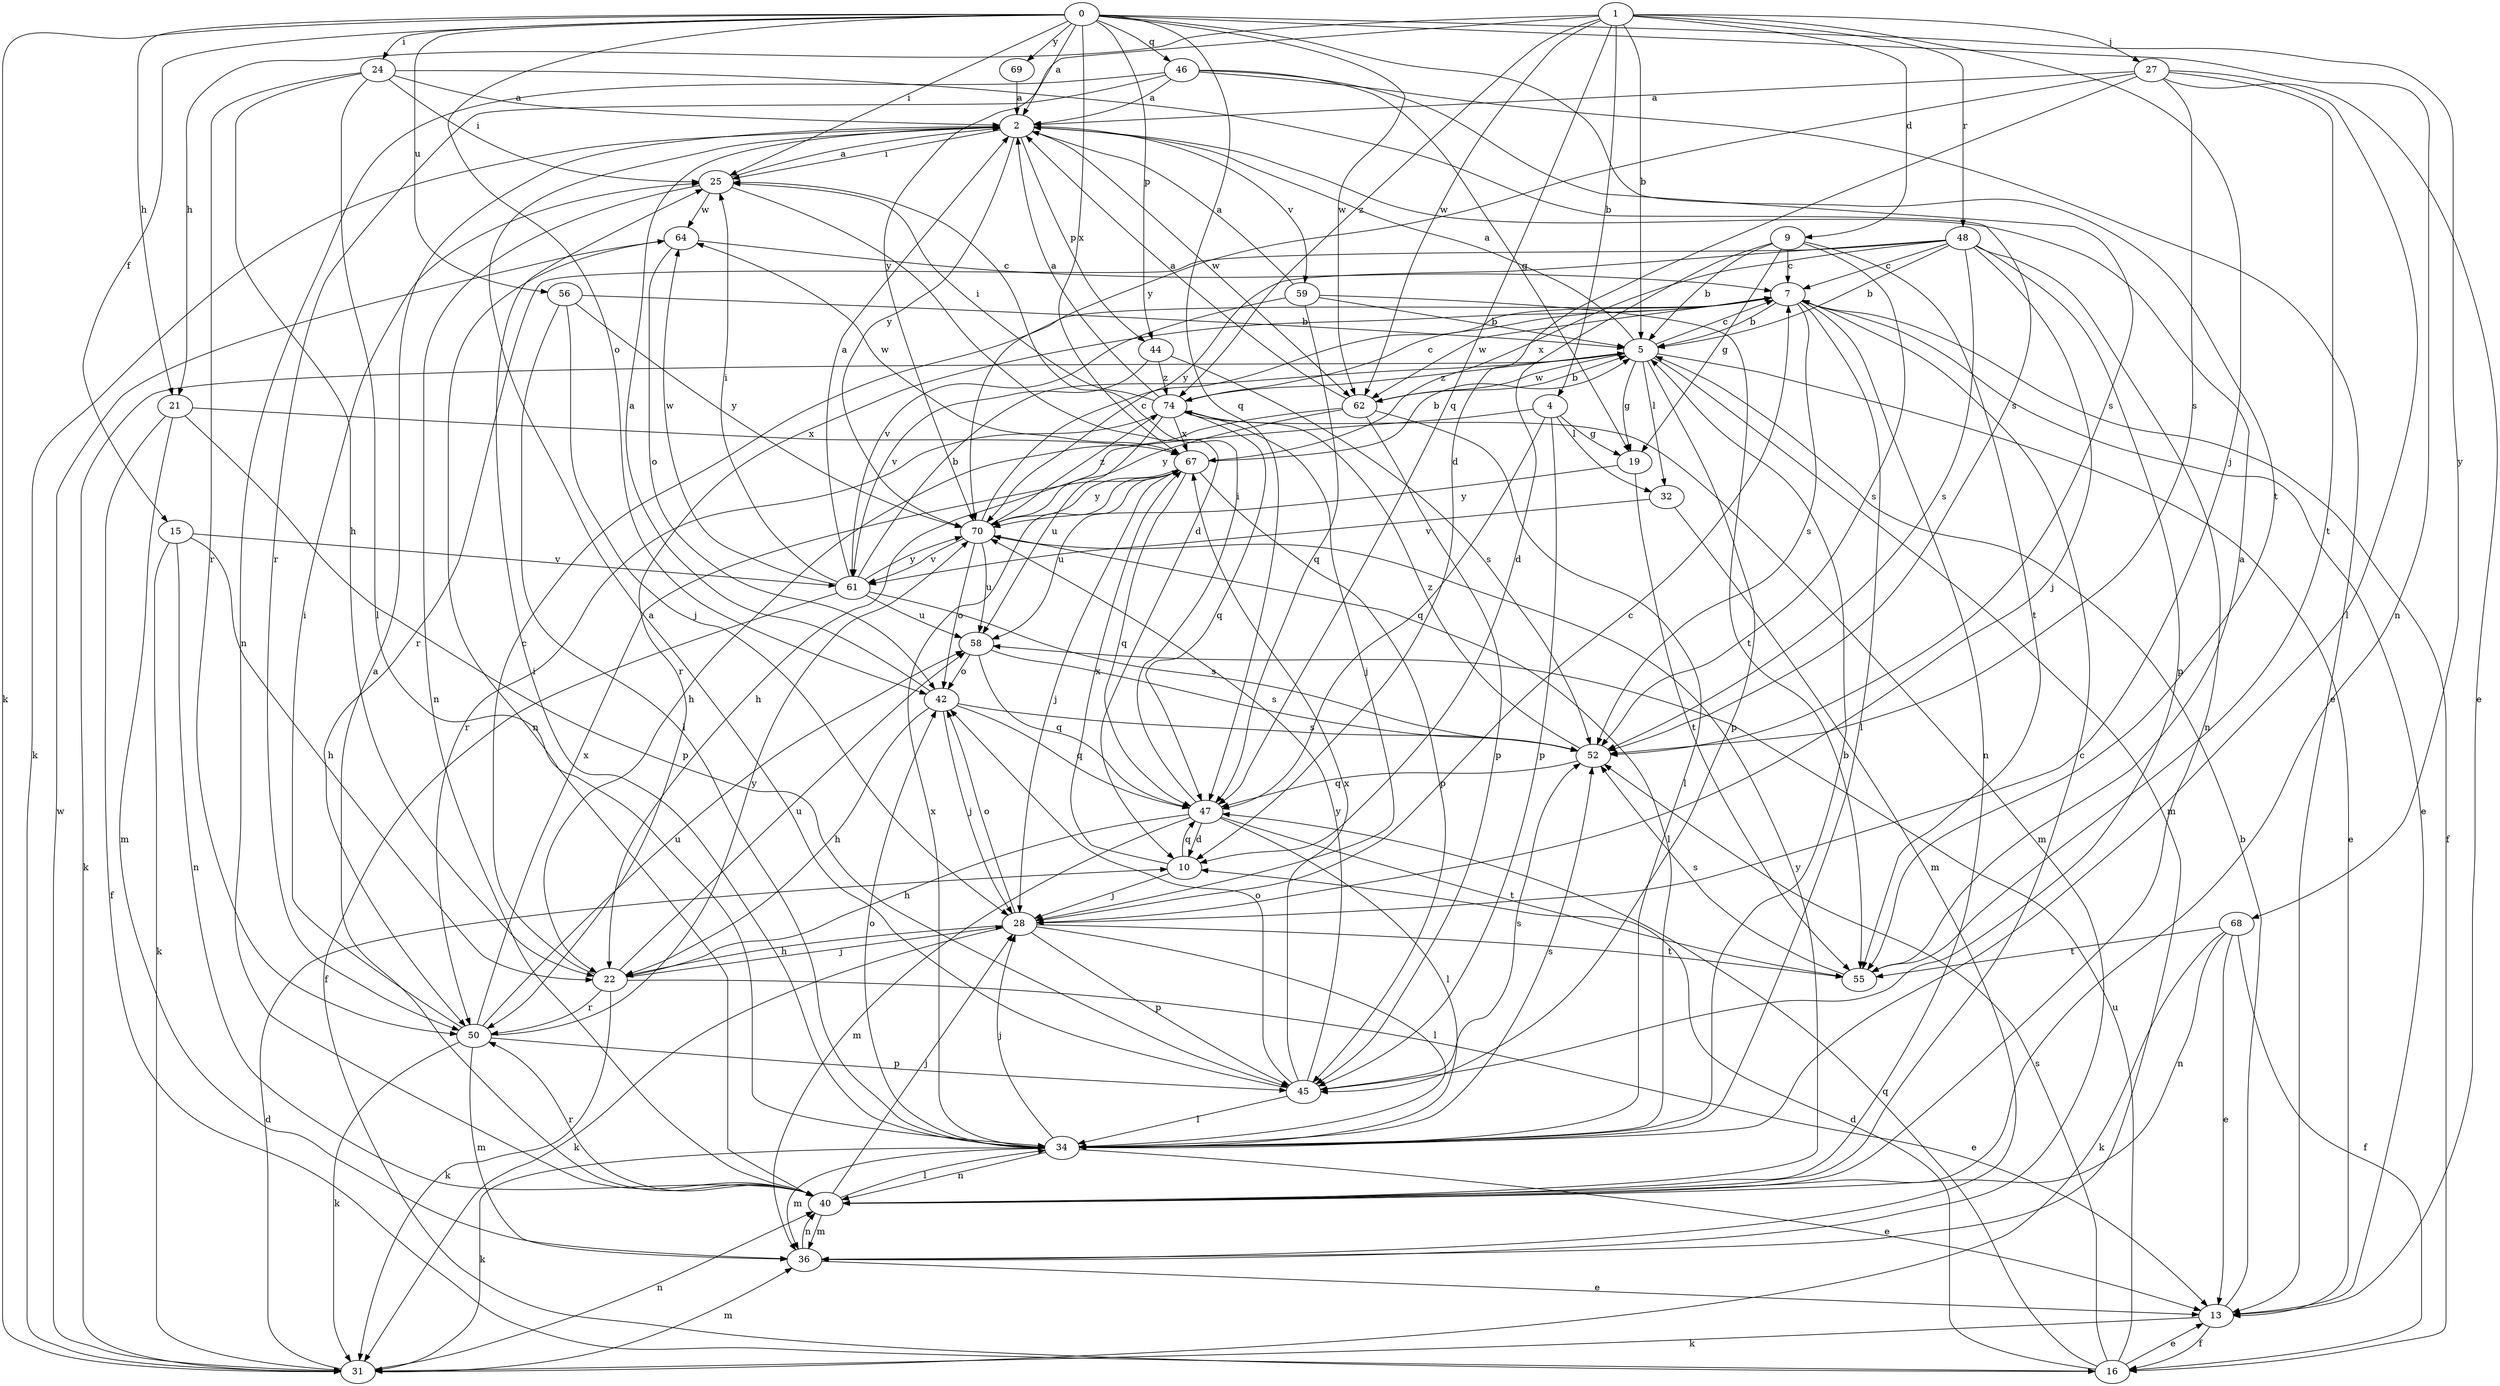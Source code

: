 strict digraph  {
0;
1;
2;
4;
5;
7;
9;
10;
13;
15;
16;
19;
21;
22;
24;
25;
27;
28;
31;
32;
34;
36;
40;
42;
44;
45;
46;
47;
48;
50;
52;
55;
56;
58;
59;
61;
62;
64;
67;
68;
69;
70;
74;
0 -> 2  [label=a];
0 -> 15  [label=f];
0 -> 21  [label=h];
0 -> 24  [label=i];
0 -> 25  [label=i];
0 -> 31  [label=k];
0 -> 40  [label=n];
0 -> 42  [label=o];
0 -> 44  [label=p];
0 -> 46  [label=q];
0 -> 47  [label=q];
0 -> 55  [label=t];
0 -> 56  [label=u];
0 -> 62  [label=w];
0 -> 67  [label=x];
0 -> 68  [label=y];
0 -> 69  [label=y];
1 -> 4  [label=b];
1 -> 5  [label=b];
1 -> 9  [label=d];
1 -> 21  [label=h];
1 -> 27  [label=j];
1 -> 28  [label=j];
1 -> 47  [label=q];
1 -> 48  [label=r];
1 -> 62  [label=w];
1 -> 70  [label=y];
1 -> 74  [label=z];
2 -> 25  [label=i];
2 -> 31  [label=k];
2 -> 44  [label=p];
2 -> 59  [label=v];
2 -> 62  [label=w];
2 -> 70  [label=y];
4 -> 19  [label=g];
4 -> 22  [label=h];
4 -> 32  [label=l];
4 -> 45  [label=p];
4 -> 47  [label=q];
5 -> 2  [label=a];
5 -> 7  [label=c];
5 -> 13  [label=e];
5 -> 19  [label=g];
5 -> 31  [label=k];
5 -> 32  [label=l];
5 -> 36  [label=m];
5 -> 45  [label=p];
5 -> 62  [label=w];
5 -> 74  [label=z];
7 -> 5  [label=b];
7 -> 13  [label=e];
7 -> 16  [label=f];
7 -> 34  [label=l];
7 -> 40  [label=n];
7 -> 50  [label=r];
7 -> 52  [label=s];
7 -> 62  [label=w];
9 -> 5  [label=b];
9 -> 7  [label=c];
9 -> 10  [label=d];
9 -> 19  [label=g];
9 -> 52  [label=s];
9 -> 55  [label=t];
10 -> 28  [label=j];
10 -> 47  [label=q];
10 -> 67  [label=x];
13 -> 5  [label=b];
13 -> 16  [label=f];
13 -> 31  [label=k];
15 -> 22  [label=h];
15 -> 31  [label=k];
15 -> 40  [label=n];
15 -> 61  [label=v];
16 -> 10  [label=d];
16 -> 13  [label=e];
16 -> 47  [label=q];
16 -> 52  [label=s];
16 -> 58  [label=u];
19 -> 55  [label=t];
19 -> 70  [label=y];
21 -> 16  [label=f];
21 -> 36  [label=m];
21 -> 45  [label=p];
21 -> 67  [label=x];
22 -> 7  [label=c];
22 -> 13  [label=e];
22 -> 28  [label=j];
22 -> 31  [label=k];
22 -> 50  [label=r];
22 -> 58  [label=u];
24 -> 2  [label=a];
24 -> 22  [label=h];
24 -> 25  [label=i];
24 -> 34  [label=l];
24 -> 50  [label=r];
24 -> 52  [label=s];
25 -> 2  [label=a];
25 -> 10  [label=d];
25 -> 40  [label=n];
25 -> 64  [label=w];
27 -> 2  [label=a];
27 -> 10  [label=d];
27 -> 13  [label=e];
27 -> 34  [label=l];
27 -> 52  [label=s];
27 -> 55  [label=t];
27 -> 70  [label=y];
28 -> 7  [label=c];
28 -> 22  [label=h];
28 -> 31  [label=k];
28 -> 34  [label=l];
28 -> 42  [label=o];
28 -> 45  [label=p];
28 -> 55  [label=t];
31 -> 10  [label=d];
31 -> 36  [label=m];
31 -> 40  [label=n];
31 -> 64  [label=w];
32 -> 36  [label=m];
32 -> 61  [label=v];
34 -> 5  [label=b];
34 -> 13  [label=e];
34 -> 25  [label=i];
34 -> 28  [label=j];
34 -> 31  [label=k];
34 -> 36  [label=m];
34 -> 40  [label=n];
34 -> 42  [label=o];
34 -> 52  [label=s];
34 -> 67  [label=x];
36 -> 13  [label=e];
36 -> 40  [label=n];
40 -> 2  [label=a];
40 -> 7  [label=c];
40 -> 28  [label=j];
40 -> 34  [label=l];
40 -> 36  [label=m];
40 -> 50  [label=r];
40 -> 70  [label=y];
42 -> 2  [label=a];
42 -> 22  [label=h];
42 -> 28  [label=j];
42 -> 47  [label=q];
42 -> 52  [label=s];
44 -> 52  [label=s];
44 -> 61  [label=v];
44 -> 74  [label=z];
45 -> 2  [label=a];
45 -> 34  [label=l];
45 -> 42  [label=o];
45 -> 52  [label=s];
45 -> 67  [label=x];
45 -> 70  [label=y];
46 -> 2  [label=a];
46 -> 13  [label=e];
46 -> 19  [label=g];
46 -> 40  [label=n];
46 -> 50  [label=r];
46 -> 52  [label=s];
47 -> 10  [label=d];
47 -> 22  [label=h];
47 -> 25  [label=i];
47 -> 34  [label=l];
47 -> 36  [label=m];
47 -> 55  [label=t];
48 -> 5  [label=b];
48 -> 7  [label=c];
48 -> 28  [label=j];
48 -> 40  [label=n];
48 -> 45  [label=p];
48 -> 50  [label=r];
48 -> 52  [label=s];
48 -> 67  [label=x];
48 -> 70  [label=y];
50 -> 25  [label=i];
50 -> 31  [label=k];
50 -> 36  [label=m];
50 -> 45  [label=p];
50 -> 58  [label=u];
50 -> 67  [label=x];
50 -> 70  [label=y];
52 -> 47  [label=q];
52 -> 74  [label=z];
55 -> 2  [label=a];
55 -> 52  [label=s];
56 -> 5  [label=b];
56 -> 28  [label=j];
56 -> 34  [label=l];
56 -> 70  [label=y];
58 -> 42  [label=o];
58 -> 47  [label=q];
58 -> 52  [label=s];
59 -> 2  [label=a];
59 -> 5  [label=b];
59 -> 47  [label=q];
59 -> 55  [label=t];
59 -> 61  [label=v];
61 -> 2  [label=a];
61 -> 5  [label=b];
61 -> 16  [label=f];
61 -> 25  [label=i];
61 -> 52  [label=s];
61 -> 58  [label=u];
61 -> 64  [label=w];
61 -> 70  [label=y];
62 -> 2  [label=a];
62 -> 5  [label=b];
62 -> 22  [label=h];
62 -> 34  [label=l];
62 -> 45  [label=p];
62 -> 70  [label=y];
64 -> 7  [label=c];
64 -> 40  [label=n];
64 -> 42  [label=o];
67 -> 5  [label=b];
67 -> 28  [label=j];
67 -> 45  [label=p];
67 -> 47  [label=q];
67 -> 58  [label=u];
67 -> 64  [label=w];
67 -> 70  [label=y];
68 -> 13  [label=e];
68 -> 16  [label=f];
68 -> 31  [label=k];
68 -> 40  [label=n];
68 -> 55  [label=t];
69 -> 2  [label=a];
70 -> 7  [label=c];
70 -> 34  [label=l];
70 -> 42  [label=o];
70 -> 58  [label=u];
70 -> 61  [label=v];
70 -> 74  [label=z];
74 -> 2  [label=a];
74 -> 7  [label=c];
74 -> 25  [label=i];
74 -> 28  [label=j];
74 -> 36  [label=m];
74 -> 47  [label=q];
74 -> 50  [label=r];
74 -> 58  [label=u];
74 -> 67  [label=x];
}
